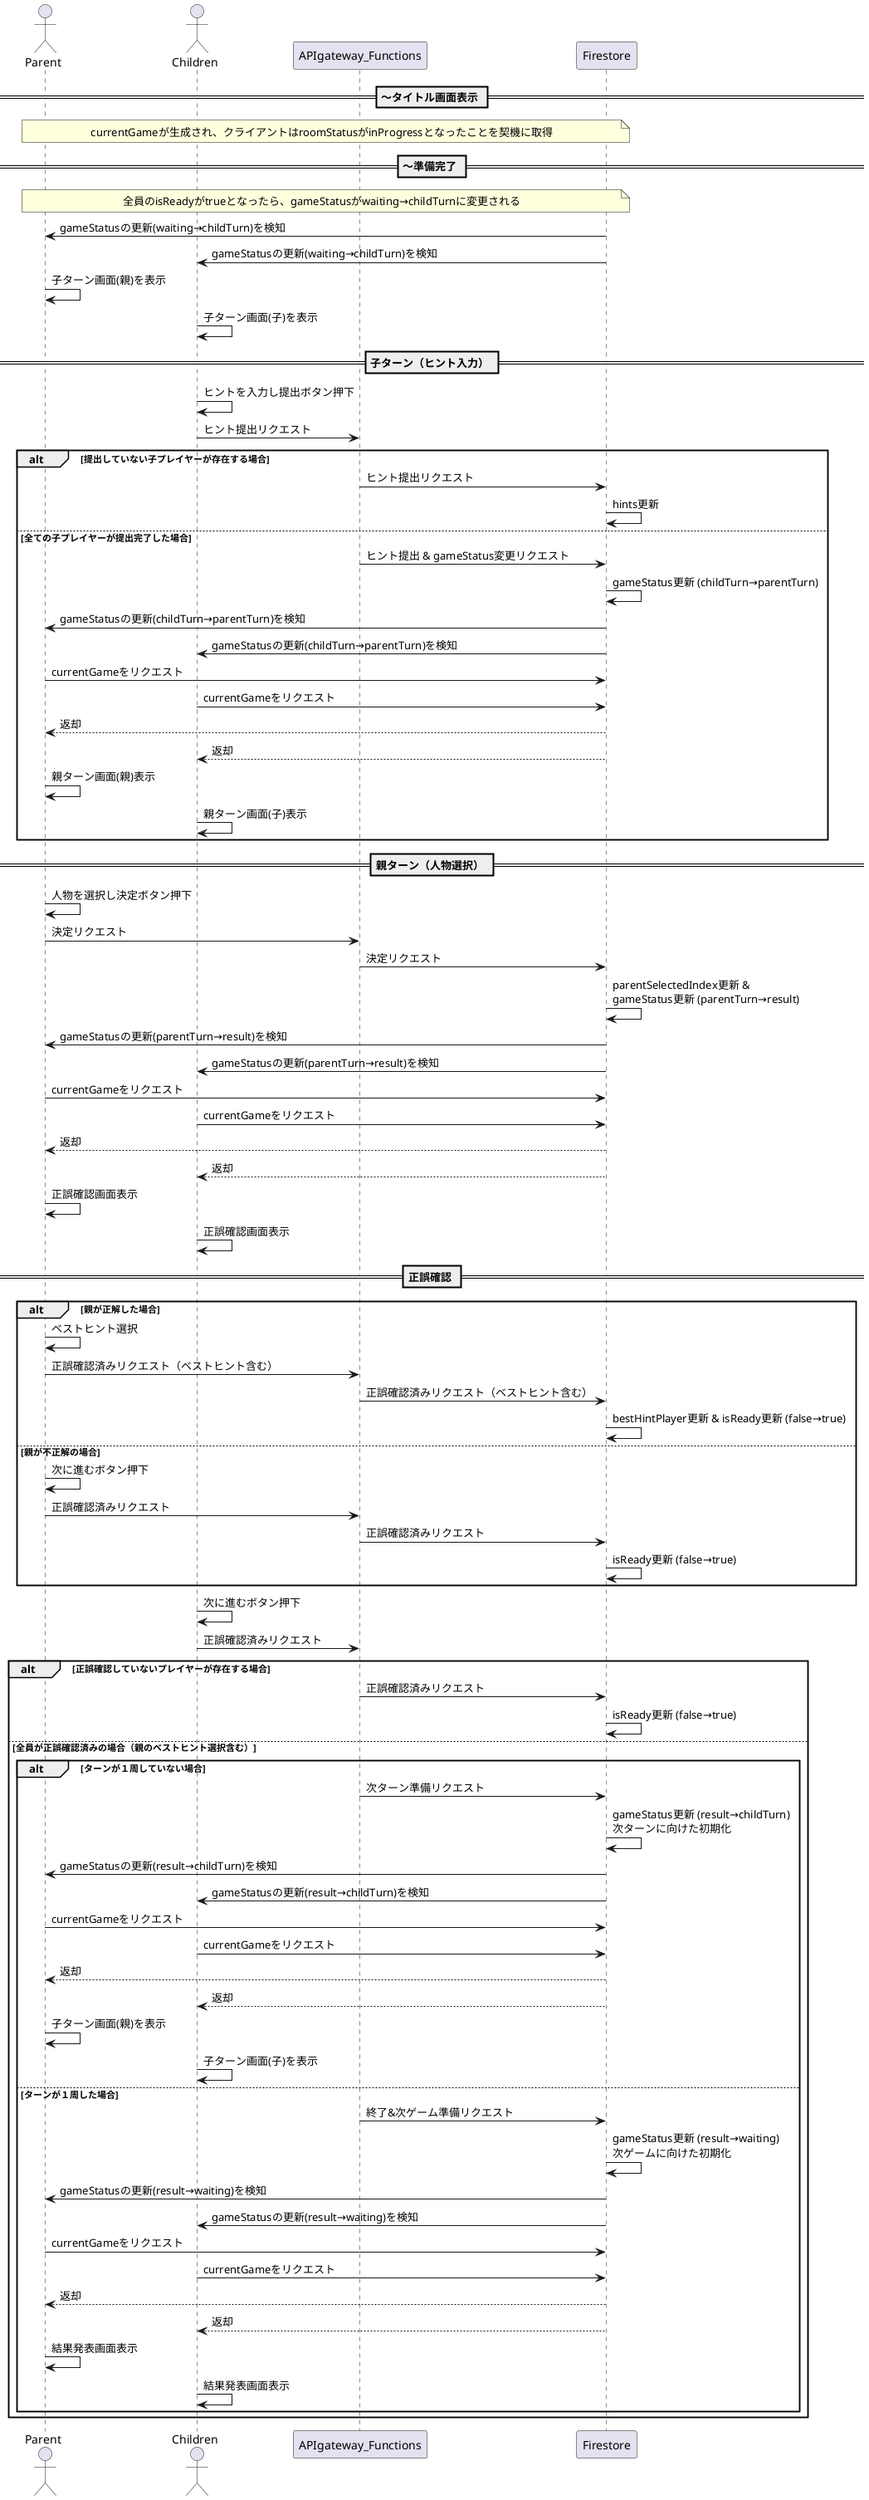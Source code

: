 @startuml

actor Parent
actor Children

participant APIgateway_Functions
participant Firestore

== 〜タイトル画面表示 ==
note over Parent, Firestore: currentGameが生成され、クライアントはroomStatusがinProgressとなったことを契機に取得

== 〜準備完了 ==
note over Parent, Firestore: 全員のisReadyがtrueとなったら、gameStatusがwaiting→childTurnに変更される
Parent <- Firestore: gameStatusの更新(waiting→childTurn)を検知
Children <- Firestore: gameStatusの更新(waiting→childTurn)を検知
Parent -> Parent: 子ターン画面(親)を表示
Children -> Children: 子ターン画面(子)を表示

== 子ターン（ヒント入力） ==
Children -> Children: ヒントを入力し提出ボタン押下
Children -> APIgateway_Functions: ヒント提出リクエスト

alt 提出していない子プレイヤーが存在する場合
    APIgateway_Functions -> Firestore: ヒント提出リクエスト
    Firestore -> Firestore: hints更新
else 全ての子プレイヤーが提出完了した場合
    APIgateway_Functions -> Firestore: ヒント提出 & gameStatus変更リクエスト
    Firestore -> Firestore: gameStatus更新 (childTurn→parentTurn)
    Parent <- Firestore: gameStatusの更新(childTurn→parentTurn)を検知
    Children <- Firestore: gameStatusの更新(childTurn→parentTurn)を検知
    Parent -> Firestore: currentGameをリクエスト
    Children -> Firestore: currentGameをリクエスト
    Parent <-- Firestore: 返却
    Children <-- Firestore: 返却
    Parent -> Parent: 親ターン画面(親)表示
    Children -> Children: 親ターン画面(子)表示
end

== 親ターン（人物選択） ==
Parent -> Parent: 人物を選択し決定ボタン押下
Parent -> APIgateway_Functions: 決定リクエスト
APIgateway_Functions -> Firestore: 決定リクエスト
Firestore -> Firestore: parentSelectedIndex更新 &\ngameStatus更新 (parentTurn→result)
Parent <- Firestore: gameStatusの更新(parentTurn→result)を検知
Children <- Firestore: gameStatusの更新(parentTurn→result)を検知
Parent -> Firestore: currentGameをリクエスト
Children -> Firestore: currentGameをリクエスト
Parent <-- Firestore: 返却
Children <-- Firestore: 返却
Parent -> Parent: 正誤確認画面表示
Children -> Children: 正誤確認画面表示

== 正誤確認 ==
alt 親が正解した場合
    Parent -> Parent: ベストヒント選択
    Parent -> APIgateway_Functions: 正誤確認済みリクエスト（ベストヒント含む）
    APIgateway_Functions -> Firestore: 正誤確認済みリクエスト（ベストヒント含む）
    Firestore -> Firestore: bestHintPlayer更新 & isReady更新 (false→true)
else 親が不正解の場合
    Parent -> Parent: 次に進むボタン押下
    Parent -> APIgateway_Functions: 正誤確認済みリクエスト
    APIgateway_Functions -> Firestore: 正誤確認済みリクエスト
    Firestore -> Firestore: isReady更新 (false→true)
end

Children -> Children: 次に進むボタン押下
Children -> APIgateway_Functions: 正誤確認済みリクエスト

alt 正誤確認していないプレイヤーが存在する場合
    APIgateway_Functions -> Firestore: 正誤確認済みリクエスト
    Firestore -> Firestore: isReady更新 (false→true)
else 全員が正誤確認済みの場合（親のベストヒント選択含む）
    alt ターンが１周していない場合
        APIgateway_Functions -> Firestore: 次ターン準備リクエスト
        Firestore -> Firestore: gameStatus更新 (result→childTurn)\n次ターンに向けた初期化
        Parent <- Firestore: gameStatusの更新(result→childTurn)を検知
        Children <- Firestore: gameStatusの更新(result→childTurn)を検知
        Parent -> Firestore: currentGameをリクエスト
        Children -> Firestore: currentGameをリクエスト
        Parent <-- Firestore: 返却
        Children <-- Firestore: 返却
        Parent -> Parent: 子ターン画面(親)を表示
        Children -> Children: 子ターン画面(子)を表示
    else ターンが１周した場合
        APIgateway_Functions -> Firestore: 終了&次ゲーム準備リクエスト
        Firestore -> Firestore: gameStatus更新 (result→waiting)\n次ゲームに向けた初期化
        Parent <- Firestore: gameStatusの更新(result→waiting)を検知
        Children <- Firestore: gameStatusの更新(result→waiting)を検知
        Parent -> Firestore: currentGameをリクエスト
        Children -> Firestore: currentGameをリクエスト
        Parent <-- Firestore: 返却
        Children <-- Firestore: 返却
        Parent -> Parent: 結果発表画面表示
        Children -> Children: 結果発表画面表示
    end
end

@enduml
